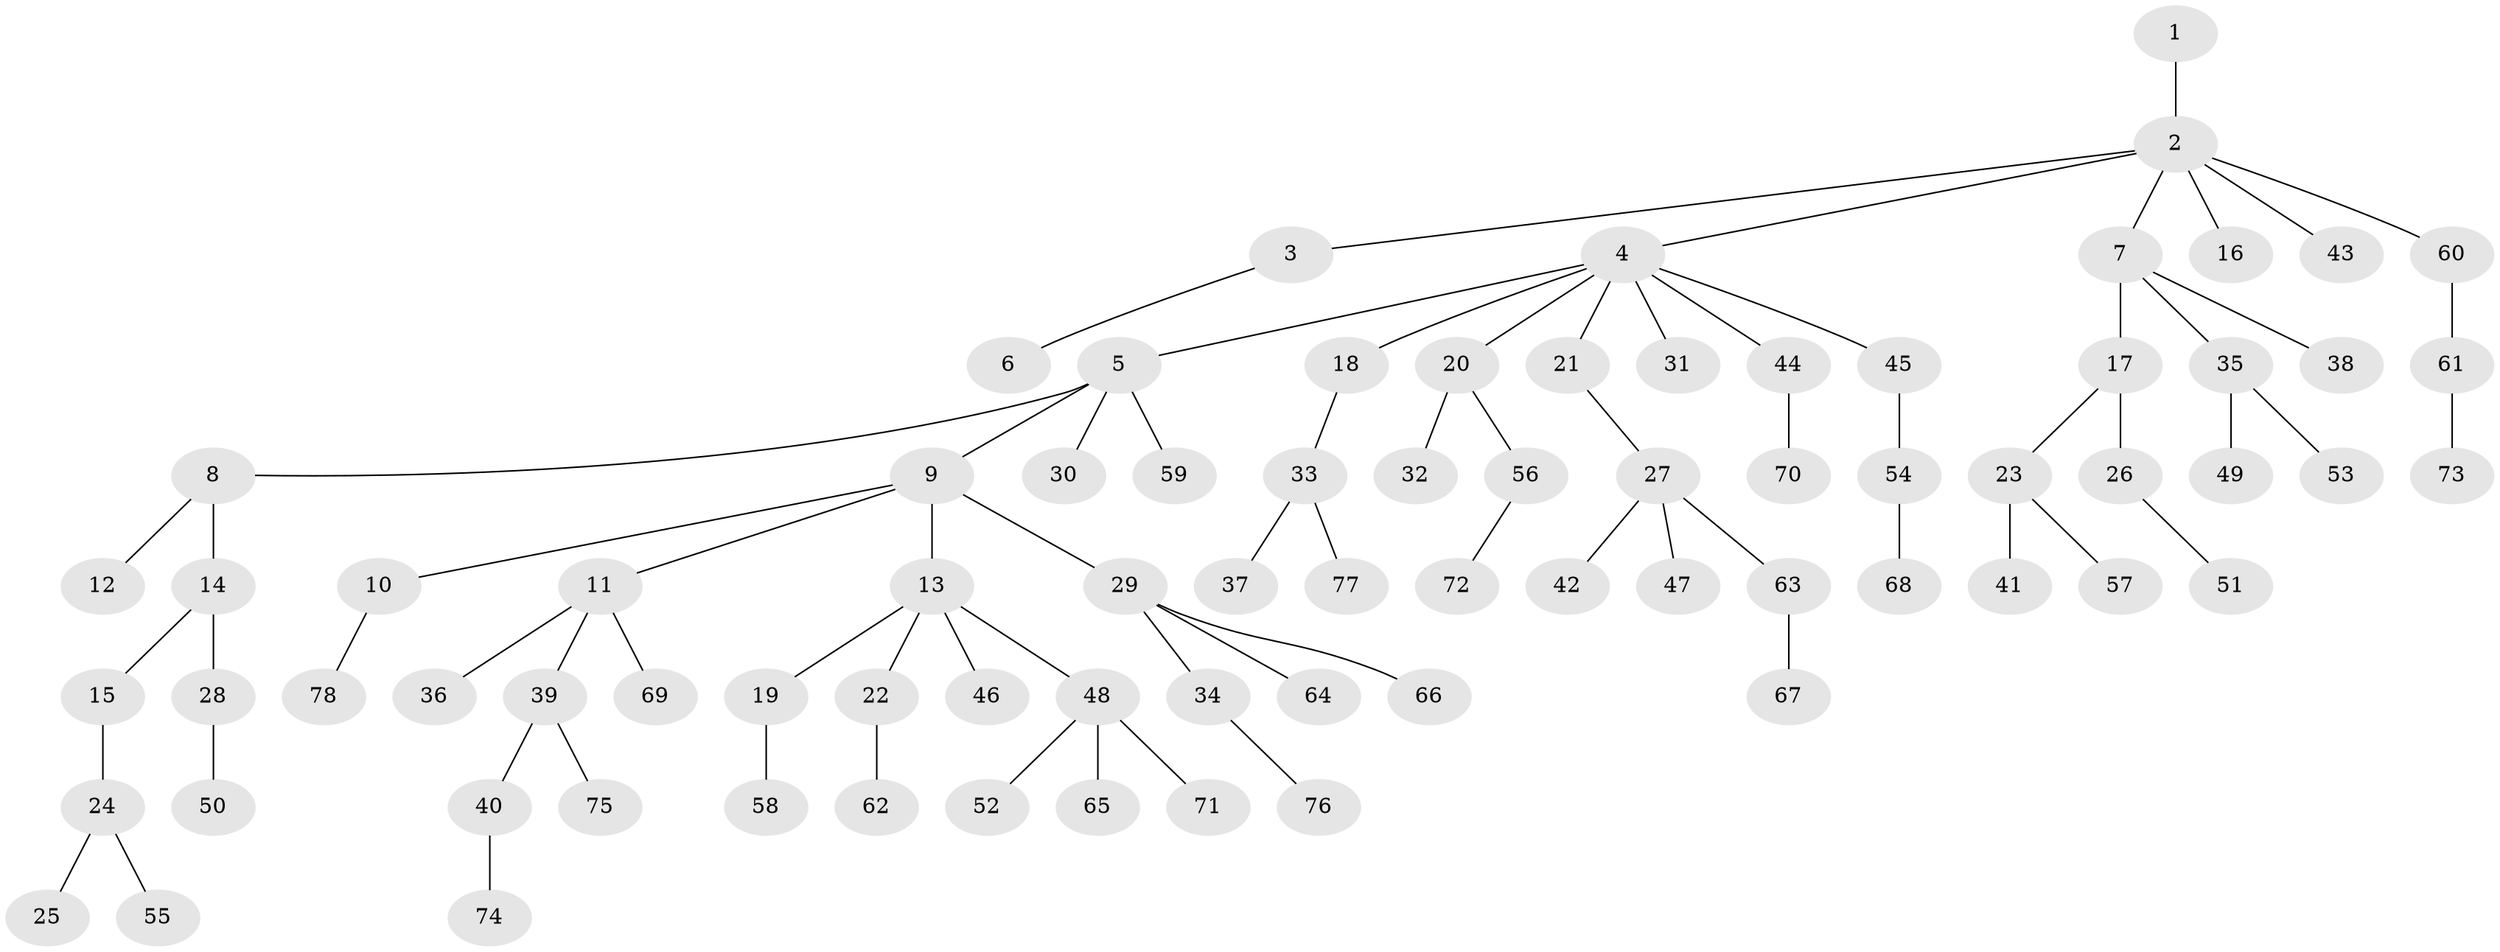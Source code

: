 // Generated by graph-tools (version 1.1) at 2025/02/03/09/25 03:02:18]
// undirected, 78 vertices, 77 edges
graph export_dot {
graph [start="1"]
  node [color=gray90,style=filled];
  1;
  2;
  3;
  4;
  5;
  6;
  7;
  8;
  9;
  10;
  11;
  12;
  13;
  14;
  15;
  16;
  17;
  18;
  19;
  20;
  21;
  22;
  23;
  24;
  25;
  26;
  27;
  28;
  29;
  30;
  31;
  32;
  33;
  34;
  35;
  36;
  37;
  38;
  39;
  40;
  41;
  42;
  43;
  44;
  45;
  46;
  47;
  48;
  49;
  50;
  51;
  52;
  53;
  54;
  55;
  56;
  57;
  58;
  59;
  60;
  61;
  62;
  63;
  64;
  65;
  66;
  67;
  68;
  69;
  70;
  71;
  72;
  73;
  74;
  75;
  76;
  77;
  78;
  1 -- 2;
  2 -- 3;
  2 -- 4;
  2 -- 7;
  2 -- 16;
  2 -- 43;
  2 -- 60;
  3 -- 6;
  4 -- 5;
  4 -- 18;
  4 -- 20;
  4 -- 21;
  4 -- 31;
  4 -- 44;
  4 -- 45;
  5 -- 8;
  5 -- 9;
  5 -- 30;
  5 -- 59;
  7 -- 17;
  7 -- 35;
  7 -- 38;
  8 -- 12;
  8 -- 14;
  9 -- 10;
  9 -- 11;
  9 -- 13;
  9 -- 29;
  10 -- 78;
  11 -- 36;
  11 -- 39;
  11 -- 69;
  13 -- 19;
  13 -- 22;
  13 -- 46;
  13 -- 48;
  14 -- 15;
  14 -- 28;
  15 -- 24;
  17 -- 23;
  17 -- 26;
  18 -- 33;
  19 -- 58;
  20 -- 32;
  20 -- 56;
  21 -- 27;
  22 -- 62;
  23 -- 41;
  23 -- 57;
  24 -- 25;
  24 -- 55;
  26 -- 51;
  27 -- 42;
  27 -- 47;
  27 -- 63;
  28 -- 50;
  29 -- 34;
  29 -- 64;
  29 -- 66;
  33 -- 37;
  33 -- 77;
  34 -- 76;
  35 -- 49;
  35 -- 53;
  39 -- 40;
  39 -- 75;
  40 -- 74;
  44 -- 70;
  45 -- 54;
  48 -- 52;
  48 -- 65;
  48 -- 71;
  54 -- 68;
  56 -- 72;
  60 -- 61;
  61 -- 73;
  63 -- 67;
}
